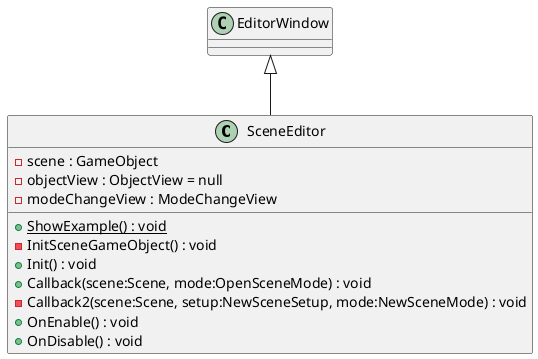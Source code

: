 @startuml
class SceneEditor {
    - scene : GameObject
    + {static} ShowExample() : void
    - InitSceneGameObject() : void
    - objectView : ObjectView = null
    - modeChangeView : ModeChangeView
    + Init() : void
    + Callback(scene:Scene, mode:OpenSceneMode) : void
    - Callback2(scene:Scene, setup:NewSceneSetup, mode:NewSceneMode) : void
    + OnEnable() : void
    + OnDisable() : void
}
EditorWindow <|-- SceneEditor
@enduml
